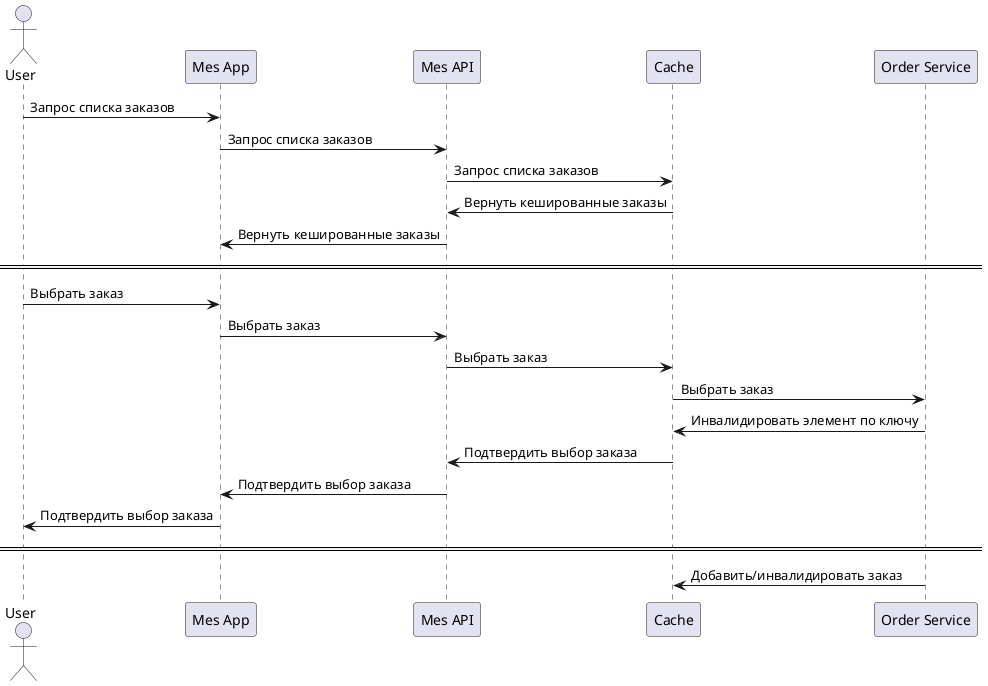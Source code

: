 @startuml

actor User
participant "Mes App" as Client
participant "Mes API" as API
participant Cache
participant "Order Service" as Service

User -> Client: Запрос списка заказов
Client -> API: Запрос списка заказов
API -> Cache: Запрос списка заказов
Cache -> API: Вернуть кешированные заказы
API -> Client: Вернуть кешированные заказы

== ==

User -> Client: Выбрать заказ
Client -> API: Выбрать заказ
API -> Cache: Выбрать заказ
Cache -> Service: Выбрать заказ
Service -> Cache: Инвалидировать элемент по ключу
Cache -> API: Подтвердить выбор заказа
API -> Client: Подтвердить выбор заказа
Client -> User: Подтвердить выбор заказа

== ==

Service -> Cache: Добавить/инвалидировать заказ

@enduml